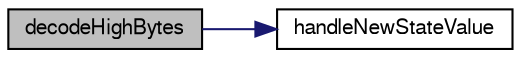digraph "decodeHighBytes"
{
  edge [fontname="FreeSans",fontsize="10",labelfontname="FreeSans",labelfontsize="10"];
  node [fontname="FreeSans",fontsize="10",shape=record];
  rankdir="LR";
  Node1 [label="decodeHighBytes",height=0.2,width=0.4,color="black", fillcolor="grey75", style="filled", fontcolor="black"];
  Node1 -> Node2 [color="midnightblue",fontsize="10",style="solid",fontname="FreeSans"];
  Node2 [label="handleNewStateValue",height=0.2,width=0.4,color="black", fillcolor="white", style="filled",URL="$decawave__anchorless__communication_8c.html#a910d30be78da3d9d74bfaeedfb27aaf8",tooltip="Function that is called when over the serial a new state value from a remote node is received..."];
}
